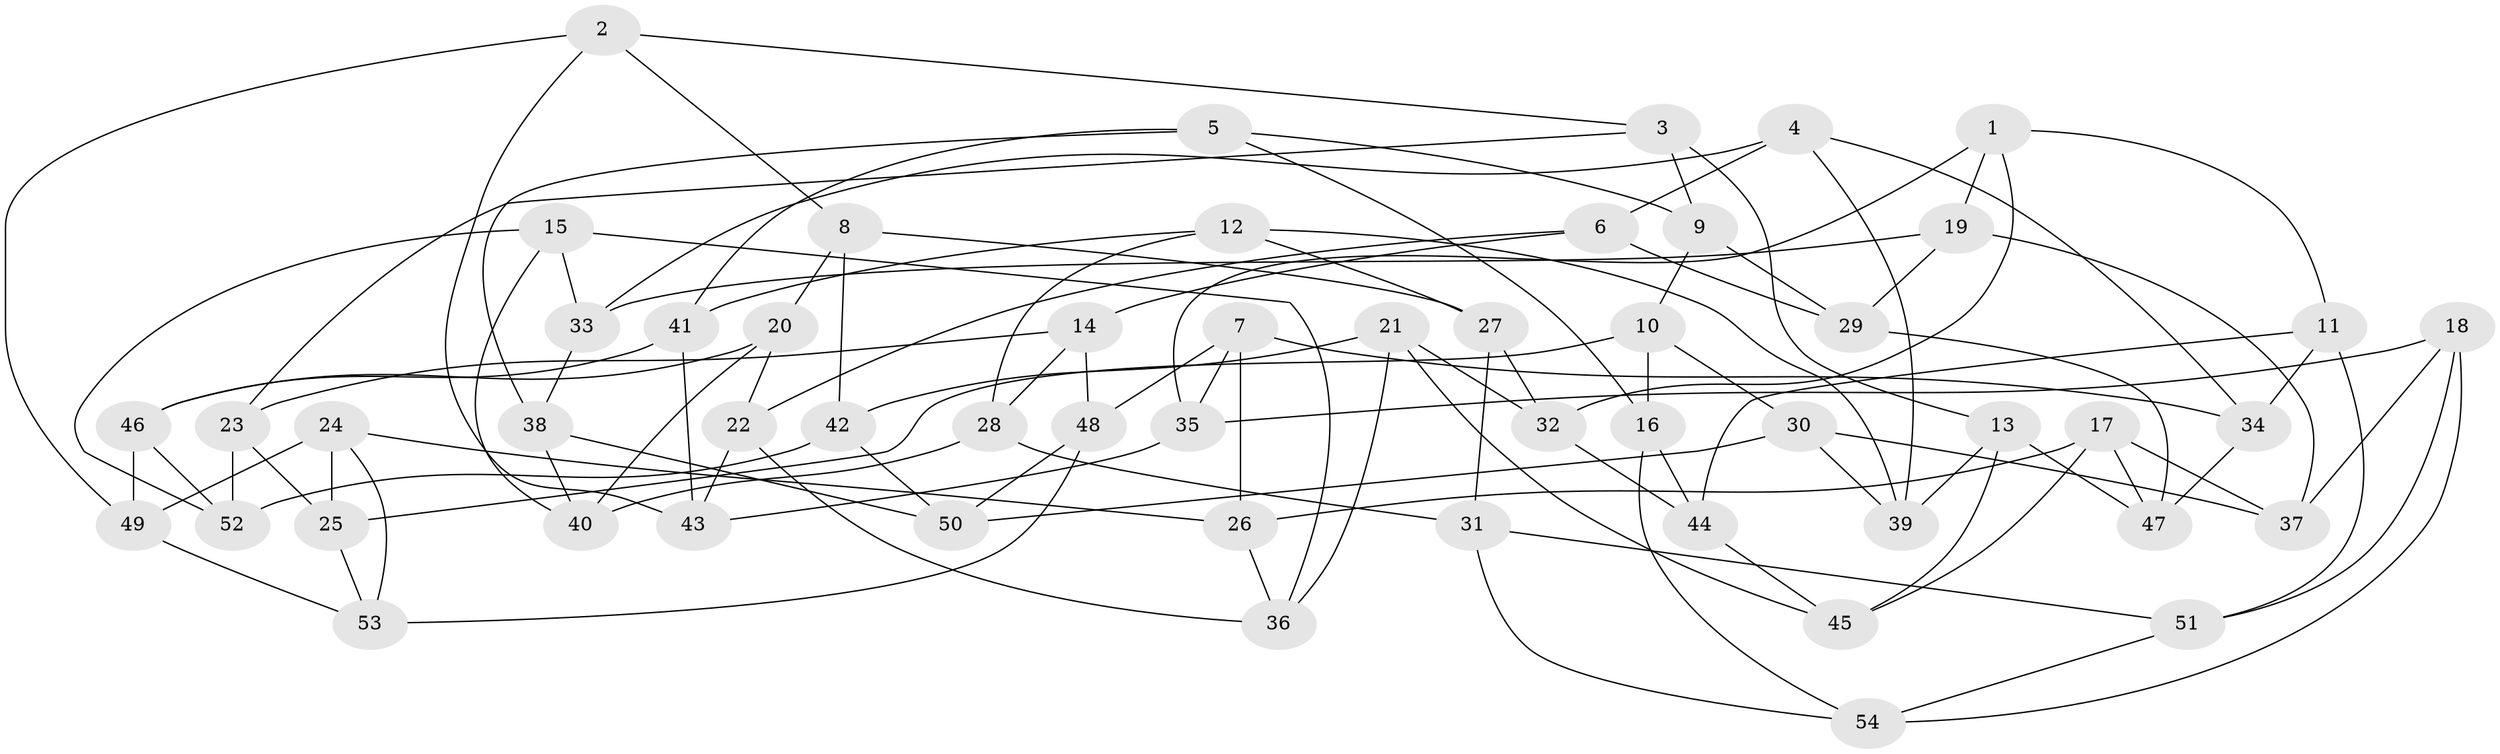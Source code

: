 // Generated by graph-tools (version 1.1) at 2025/26/03/09/25 03:26:52]
// undirected, 54 vertices, 108 edges
graph export_dot {
graph [start="1"]
  node [color=gray90,style=filled];
  1;
  2;
  3;
  4;
  5;
  6;
  7;
  8;
  9;
  10;
  11;
  12;
  13;
  14;
  15;
  16;
  17;
  18;
  19;
  20;
  21;
  22;
  23;
  24;
  25;
  26;
  27;
  28;
  29;
  30;
  31;
  32;
  33;
  34;
  35;
  36;
  37;
  38;
  39;
  40;
  41;
  42;
  43;
  44;
  45;
  46;
  47;
  48;
  49;
  50;
  51;
  52;
  53;
  54;
  1 -- 19;
  1 -- 11;
  1 -- 32;
  1 -- 35;
  2 -- 8;
  2 -- 43;
  2 -- 49;
  2 -- 3;
  3 -- 9;
  3 -- 13;
  3 -- 23;
  4 -- 39;
  4 -- 6;
  4 -- 33;
  4 -- 34;
  5 -- 38;
  5 -- 16;
  5 -- 9;
  5 -- 41;
  6 -- 14;
  6 -- 22;
  6 -- 29;
  7 -- 26;
  7 -- 48;
  7 -- 35;
  7 -- 34;
  8 -- 42;
  8 -- 27;
  8 -- 20;
  9 -- 10;
  9 -- 29;
  10 -- 25;
  10 -- 16;
  10 -- 30;
  11 -- 51;
  11 -- 44;
  11 -- 34;
  12 -- 27;
  12 -- 39;
  12 -- 28;
  12 -- 41;
  13 -- 45;
  13 -- 39;
  13 -- 47;
  14 -- 28;
  14 -- 23;
  14 -- 48;
  15 -- 33;
  15 -- 52;
  15 -- 40;
  15 -- 36;
  16 -- 44;
  16 -- 54;
  17 -- 45;
  17 -- 47;
  17 -- 26;
  17 -- 37;
  18 -- 37;
  18 -- 35;
  18 -- 51;
  18 -- 54;
  19 -- 29;
  19 -- 37;
  19 -- 33;
  20 -- 46;
  20 -- 40;
  20 -- 22;
  21 -- 42;
  21 -- 32;
  21 -- 45;
  21 -- 36;
  22 -- 36;
  22 -- 43;
  23 -- 52;
  23 -- 25;
  24 -- 53;
  24 -- 26;
  24 -- 49;
  24 -- 25;
  25 -- 53;
  26 -- 36;
  27 -- 32;
  27 -- 31;
  28 -- 40;
  28 -- 31;
  29 -- 47;
  30 -- 50;
  30 -- 39;
  30 -- 37;
  31 -- 51;
  31 -- 54;
  32 -- 44;
  33 -- 38;
  34 -- 47;
  35 -- 43;
  38 -- 50;
  38 -- 40;
  41 -- 46;
  41 -- 43;
  42 -- 52;
  42 -- 50;
  44 -- 45;
  46 -- 52;
  46 -- 49;
  48 -- 50;
  48 -- 53;
  49 -- 53;
  51 -- 54;
}
